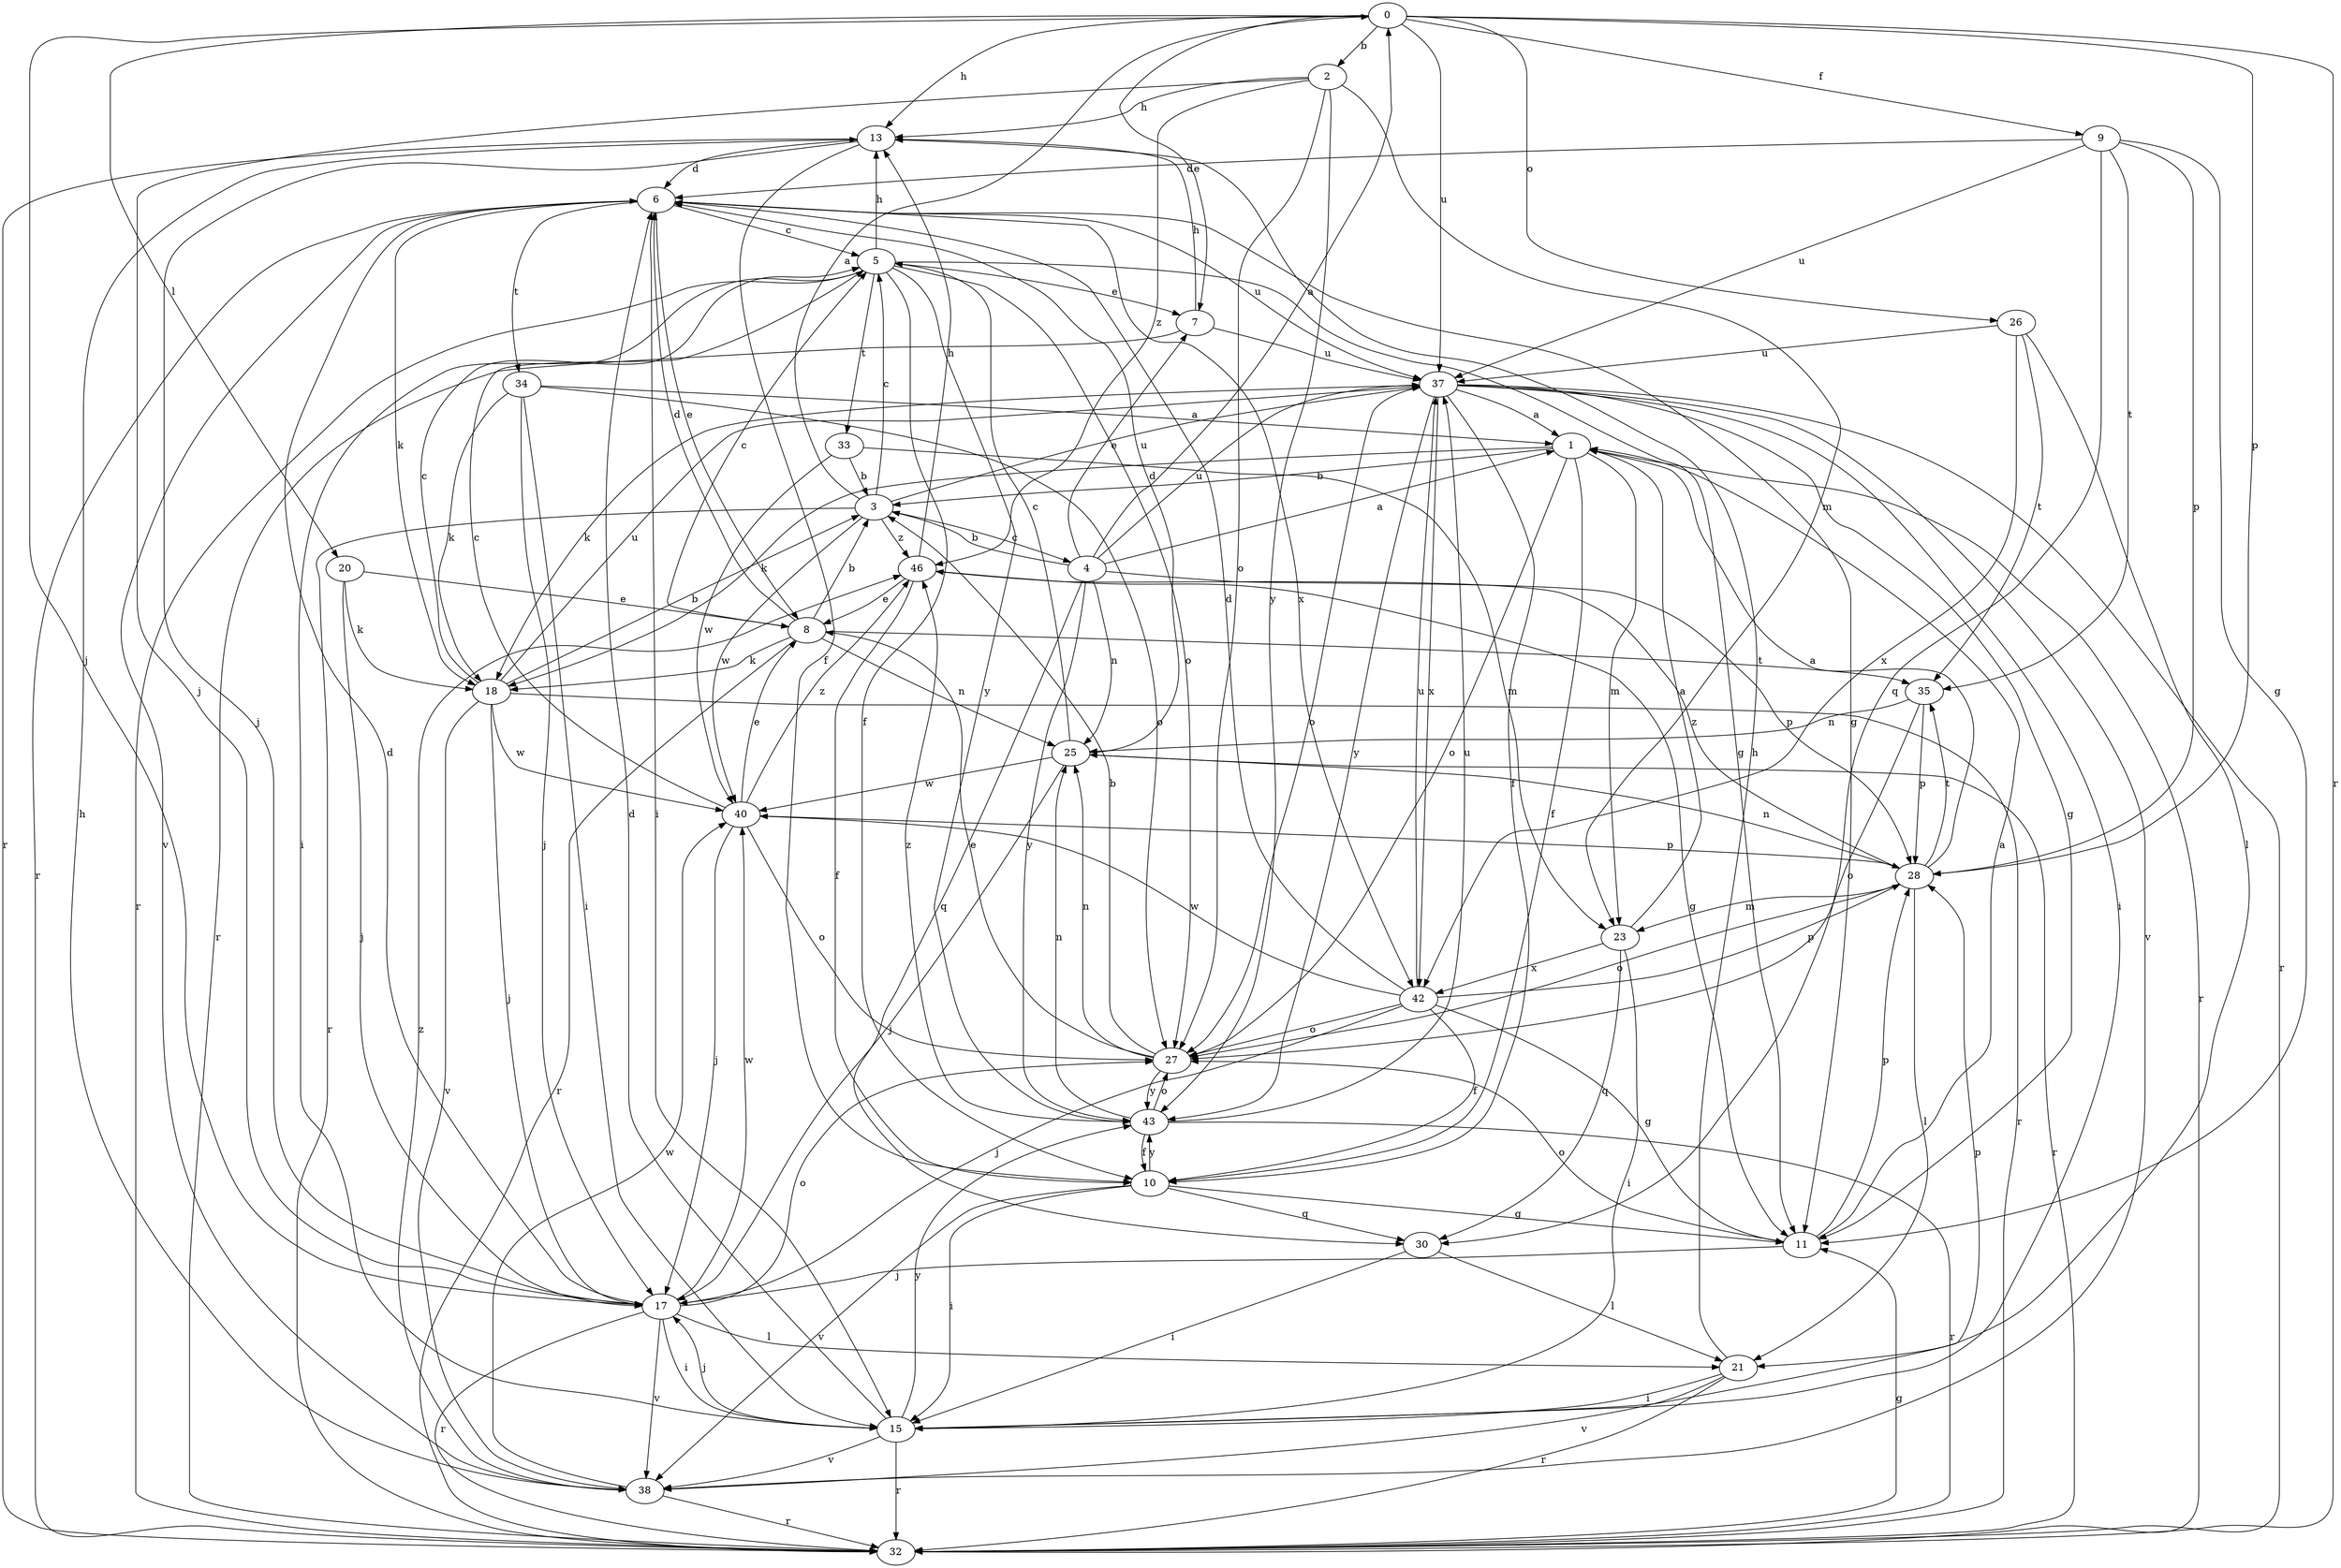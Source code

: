 strict digraph  {
0;
1;
2;
3;
4;
5;
6;
7;
8;
9;
10;
11;
13;
15;
17;
18;
20;
21;
23;
25;
26;
27;
28;
30;
32;
33;
34;
35;
37;
38;
40;
42;
43;
46;
0 -> 2  [label=b];
0 -> 7  [label=e];
0 -> 9  [label=f];
0 -> 13  [label=h];
0 -> 17  [label=j];
0 -> 20  [label=l];
0 -> 26  [label=o];
0 -> 28  [label=p];
0 -> 32  [label=r];
0 -> 37  [label=u];
1 -> 3  [label=b];
1 -> 10  [label=f];
1 -> 18  [label=k];
1 -> 23  [label=m];
1 -> 27  [label=o];
1 -> 32  [label=r];
2 -> 13  [label=h];
2 -> 17  [label=j];
2 -> 23  [label=m];
2 -> 27  [label=o];
2 -> 43  [label=y];
2 -> 46  [label=z];
3 -> 0  [label=a];
3 -> 4  [label=c];
3 -> 5  [label=c];
3 -> 32  [label=r];
3 -> 37  [label=u];
3 -> 40  [label=w];
3 -> 46  [label=z];
4 -> 0  [label=a];
4 -> 1  [label=a];
4 -> 3  [label=b];
4 -> 7  [label=e];
4 -> 25  [label=n];
4 -> 28  [label=p];
4 -> 30  [label=q];
4 -> 37  [label=u];
4 -> 43  [label=y];
5 -> 7  [label=e];
5 -> 10  [label=f];
5 -> 11  [label=g];
5 -> 13  [label=h];
5 -> 15  [label=i];
5 -> 27  [label=o];
5 -> 32  [label=r];
5 -> 33  [label=t];
5 -> 43  [label=y];
6 -> 5  [label=c];
6 -> 8  [label=e];
6 -> 11  [label=g];
6 -> 15  [label=i];
6 -> 18  [label=k];
6 -> 32  [label=r];
6 -> 34  [label=t];
6 -> 37  [label=u];
6 -> 38  [label=v];
6 -> 42  [label=x];
7 -> 13  [label=h];
7 -> 32  [label=r];
7 -> 37  [label=u];
8 -> 3  [label=b];
8 -> 5  [label=c];
8 -> 6  [label=d];
8 -> 18  [label=k];
8 -> 25  [label=n];
8 -> 32  [label=r];
8 -> 35  [label=t];
9 -> 6  [label=d];
9 -> 11  [label=g];
9 -> 28  [label=p];
9 -> 30  [label=q];
9 -> 35  [label=t];
9 -> 37  [label=u];
10 -> 11  [label=g];
10 -> 15  [label=i];
10 -> 30  [label=q];
10 -> 38  [label=v];
10 -> 43  [label=y];
11 -> 1  [label=a];
11 -> 17  [label=j];
11 -> 27  [label=o];
11 -> 28  [label=p];
13 -> 6  [label=d];
13 -> 10  [label=f];
13 -> 17  [label=j];
13 -> 32  [label=r];
15 -> 6  [label=d];
15 -> 17  [label=j];
15 -> 28  [label=p];
15 -> 32  [label=r];
15 -> 38  [label=v];
15 -> 43  [label=y];
17 -> 6  [label=d];
17 -> 15  [label=i];
17 -> 21  [label=l];
17 -> 27  [label=o];
17 -> 32  [label=r];
17 -> 38  [label=v];
17 -> 40  [label=w];
18 -> 3  [label=b];
18 -> 5  [label=c];
18 -> 17  [label=j];
18 -> 32  [label=r];
18 -> 37  [label=u];
18 -> 38  [label=v];
18 -> 40  [label=w];
20 -> 8  [label=e];
20 -> 17  [label=j];
20 -> 18  [label=k];
21 -> 13  [label=h];
21 -> 15  [label=i];
21 -> 32  [label=r];
21 -> 38  [label=v];
23 -> 1  [label=a];
23 -> 15  [label=i];
23 -> 30  [label=q];
23 -> 42  [label=x];
25 -> 5  [label=c];
25 -> 6  [label=d];
25 -> 17  [label=j];
25 -> 32  [label=r];
25 -> 40  [label=w];
26 -> 21  [label=l];
26 -> 35  [label=t];
26 -> 37  [label=u];
26 -> 42  [label=x];
27 -> 3  [label=b];
27 -> 8  [label=e];
27 -> 25  [label=n];
27 -> 43  [label=y];
28 -> 1  [label=a];
28 -> 21  [label=l];
28 -> 23  [label=m];
28 -> 25  [label=n];
28 -> 27  [label=o];
28 -> 35  [label=t];
28 -> 46  [label=z];
30 -> 15  [label=i];
30 -> 21  [label=l];
32 -> 11  [label=g];
33 -> 3  [label=b];
33 -> 23  [label=m];
33 -> 40  [label=w];
34 -> 1  [label=a];
34 -> 15  [label=i];
34 -> 17  [label=j];
34 -> 18  [label=k];
34 -> 27  [label=o];
35 -> 25  [label=n];
35 -> 27  [label=o];
35 -> 28  [label=p];
37 -> 1  [label=a];
37 -> 10  [label=f];
37 -> 11  [label=g];
37 -> 15  [label=i];
37 -> 18  [label=k];
37 -> 27  [label=o];
37 -> 32  [label=r];
37 -> 38  [label=v];
37 -> 42  [label=x];
37 -> 43  [label=y];
38 -> 13  [label=h];
38 -> 32  [label=r];
38 -> 40  [label=w];
38 -> 46  [label=z];
40 -> 5  [label=c];
40 -> 8  [label=e];
40 -> 17  [label=j];
40 -> 27  [label=o];
40 -> 28  [label=p];
40 -> 46  [label=z];
42 -> 6  [label=d];
42 -> 10  [label=f];
42 -> 11  [label=g];
42 -> 17  [label=j];
42 -> 27  [label=o];
42 -> 28  [label=p];
42 -> 37  [label=u];
42 -> 40  [label=w];
43 -> 10  [label=f];
43 -> 25  [label=n];
43 -> 27  [label=o];
43 -> 32  [label=r];
43 -> 37  [label=u];
43 -> 46  [label=z];
46 -> 8  [label=e];
46 -> 10  [label=f];
46 -> 11  [label=g];
46 -> 13  [label=h];
}
